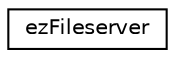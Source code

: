 digraph "Graphical Class Hierarchy"
{
 // LATEX_PDF_SIZE
  edge [fontname="Helvetica",fontsize="10",labelfontname="Helvetica",labelfontsize="10"];
  node [fontname="Helvetica",fontsize="10",shape=record];
  rankdir="LR";
  Node0 [label="ezFileserver",height=0.2,width=0.4,color="black", fillcolor="white", style="filled",URL="$d1/d00/classez_fileserver.htm",tooltip="A file server allows to serve files from a host PC to another process that is potentially on another ..."];
}
